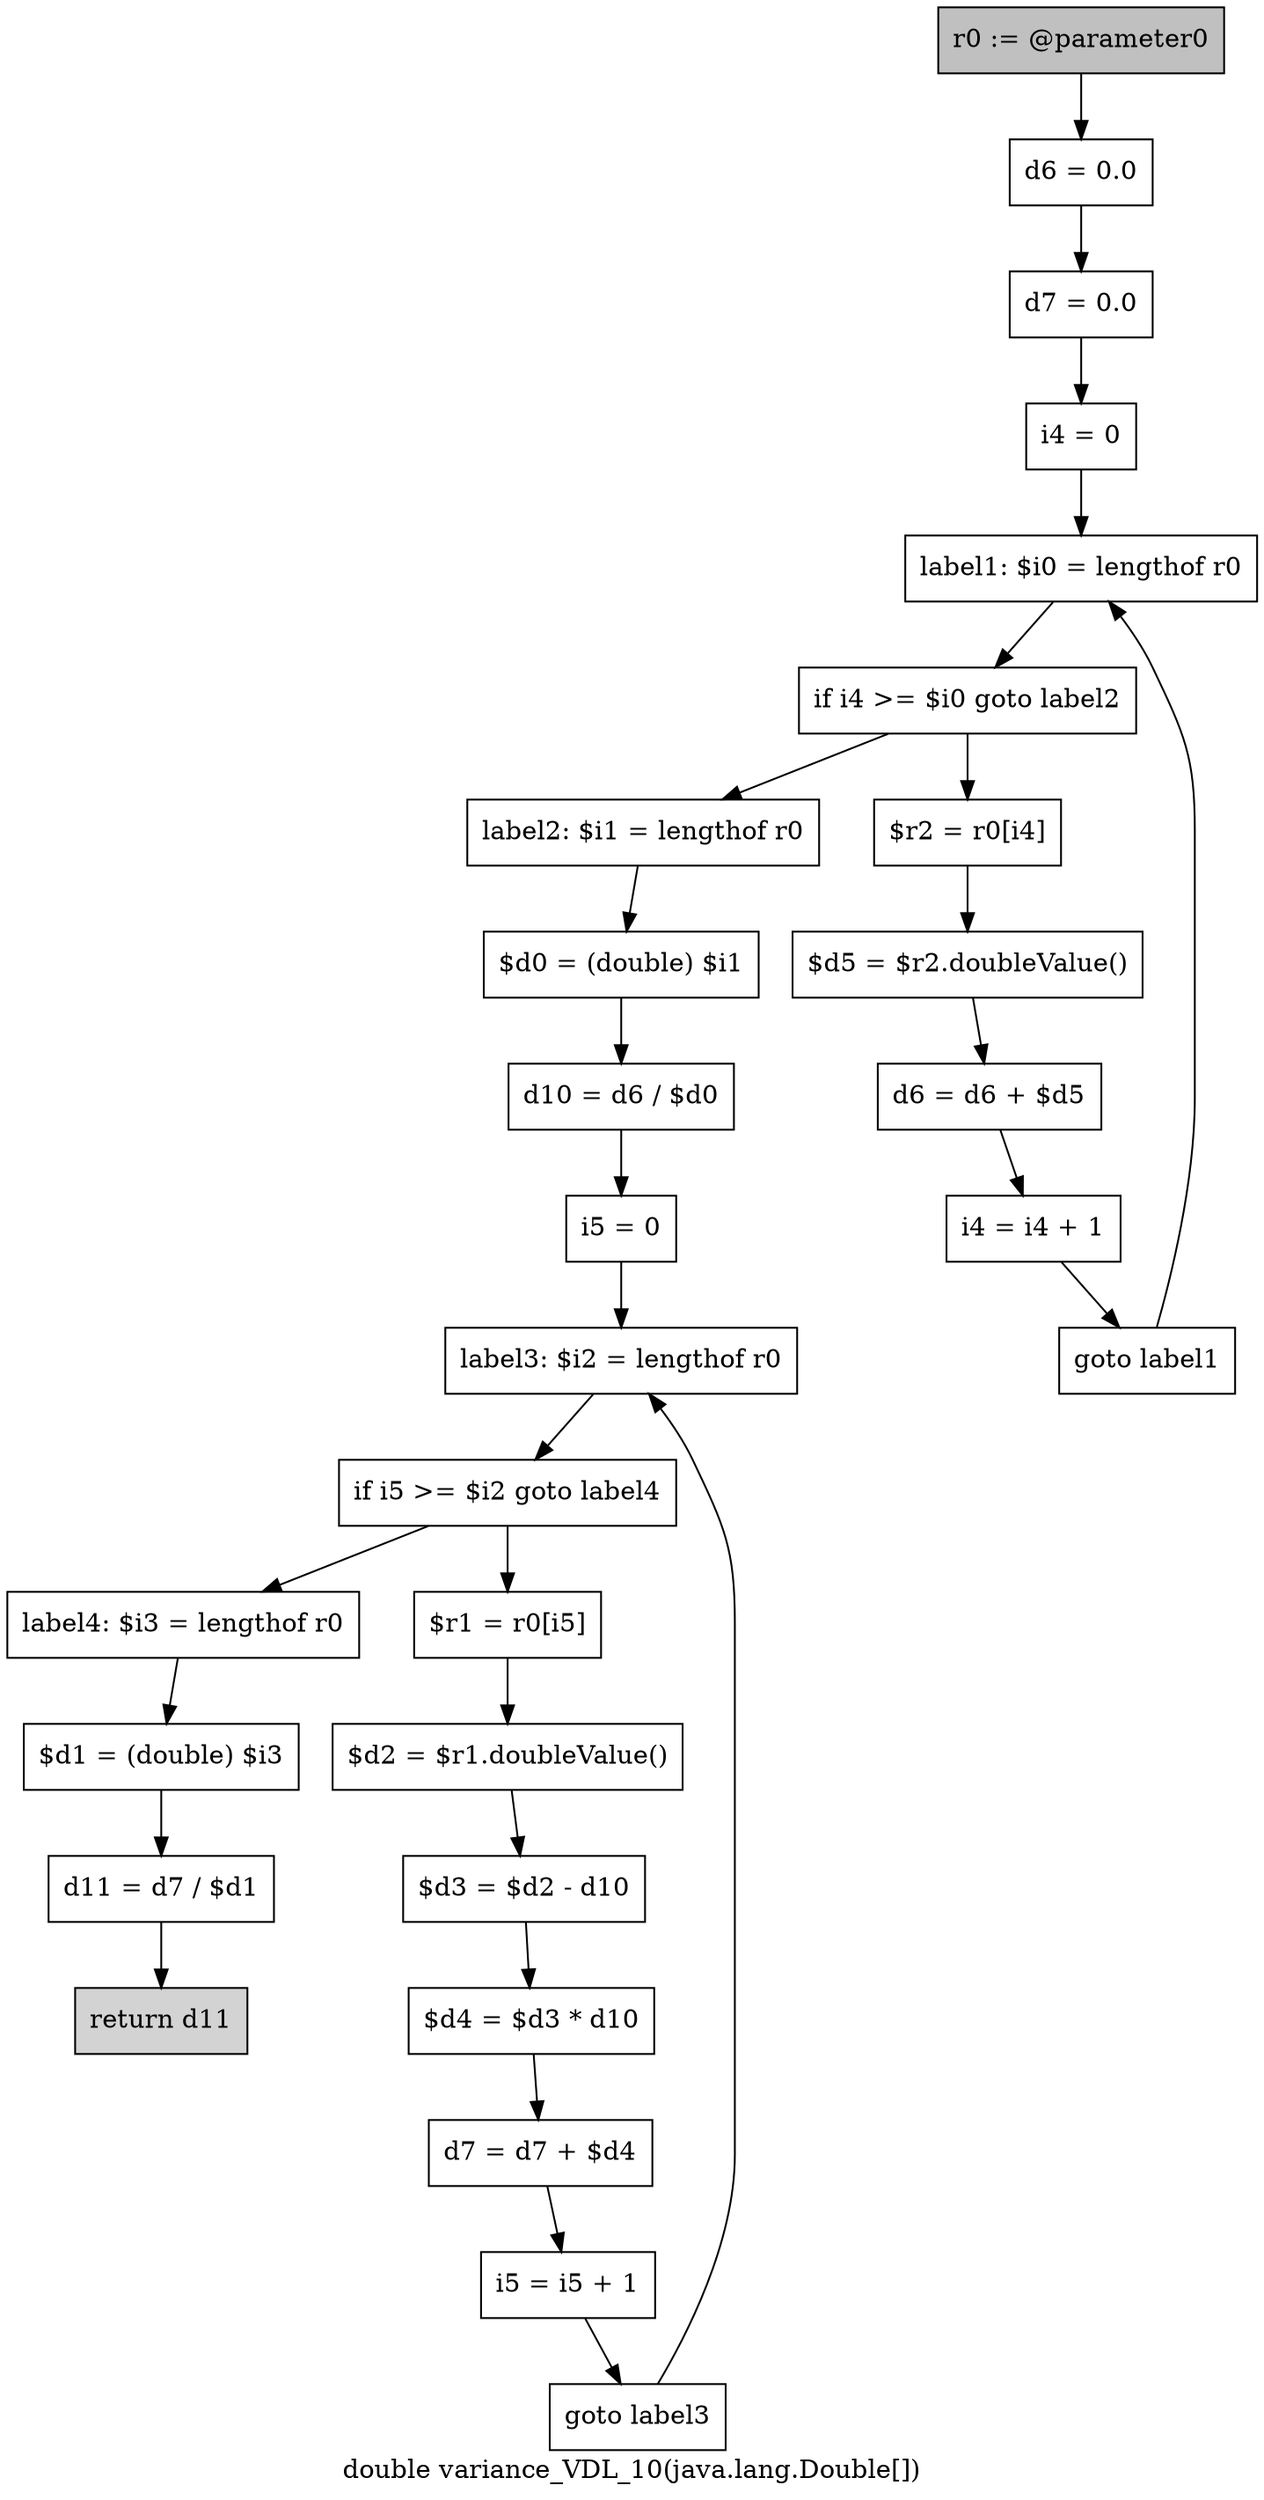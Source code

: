 digraph "double variance_VDL_10(java.lang.Double[])" {
    label="double variance_VDL_10(java.lang.Double[])";
    node [shape=box];
    "0" [style=filled,fillcolor=gray,label="r0 := @parameter0",];
    "1" [label="d6 = 0.0",];
    "0"->"1";
    "2" [label="d7 = 0.0",];
    "1"->"2";
    "3" [label="i4 = 0",];
    "2"->"3";
    "4" [label="label1: $i0 = lengthof r0",];
    "3"->"4";
    "5" [label="if i4 >= $i0 goto label2",];
    "4"->"5";
    "6" [label="$r2 = r0[i4]",];
    "5"->"6";
    "11" [label="label2: $i1 = lengthof r0",];
    "5"->"11";
    "7" [label="$d5 = $r2.doubleValue()",];
    "6"->"7";
    "8" [label="d6 = d6 + $d5",];
    "7"->"8";
    "9" [label="i4 = i4 + 1",];
    "8"->"9";
    "10" [label="goto label1",];
    "9"->"10";
    "10"->"4";
    "12" [label="$d0 = (double) $i1",];
    "11"->"12";
    "13" [label="d10 = d6 / $d0",];
    "12"->"13";
    "14" [label="i5 = 0",];
    "13"->"14";
    "15" [label="label3: $i2 = lengthof r0",];
    "14"->"15";
    "16" [label="if i5 >= $i2 goto label4",];
    "15"->"16";
    "17" [label="$r1 = r0[i5]",];
    "16"->"17";
    "24" [label="label4: $i3 = lengthof r0",];
    "16"->"24";
    "18" [label="$d2 = $r1.doubleValue()",];
    "17"->"18";
    "19" [label="$d3 = $d2 - d10",];
    "18"->"19";
    "20" [label="$d4 = $d3 * d10",];
    "19"->"20";
    "21" [label="d7 = d7 + $d4",];
    "20"->"21";
    "22" [label="i5 = i5 + 1",];
    "21"->"22";
    "23" [label="goto label3",];
    "22"->"23";
    "23"->"15";
    "25" [label="$d1 = (double) $i3",];
    "24"->"25";
    "26" [label="d11 = d7 / $d1",];
    "25"->"26";
    "27" [style=filled,fillcolor=lightgray,label="return d11",];
    "26"->"27";
}
